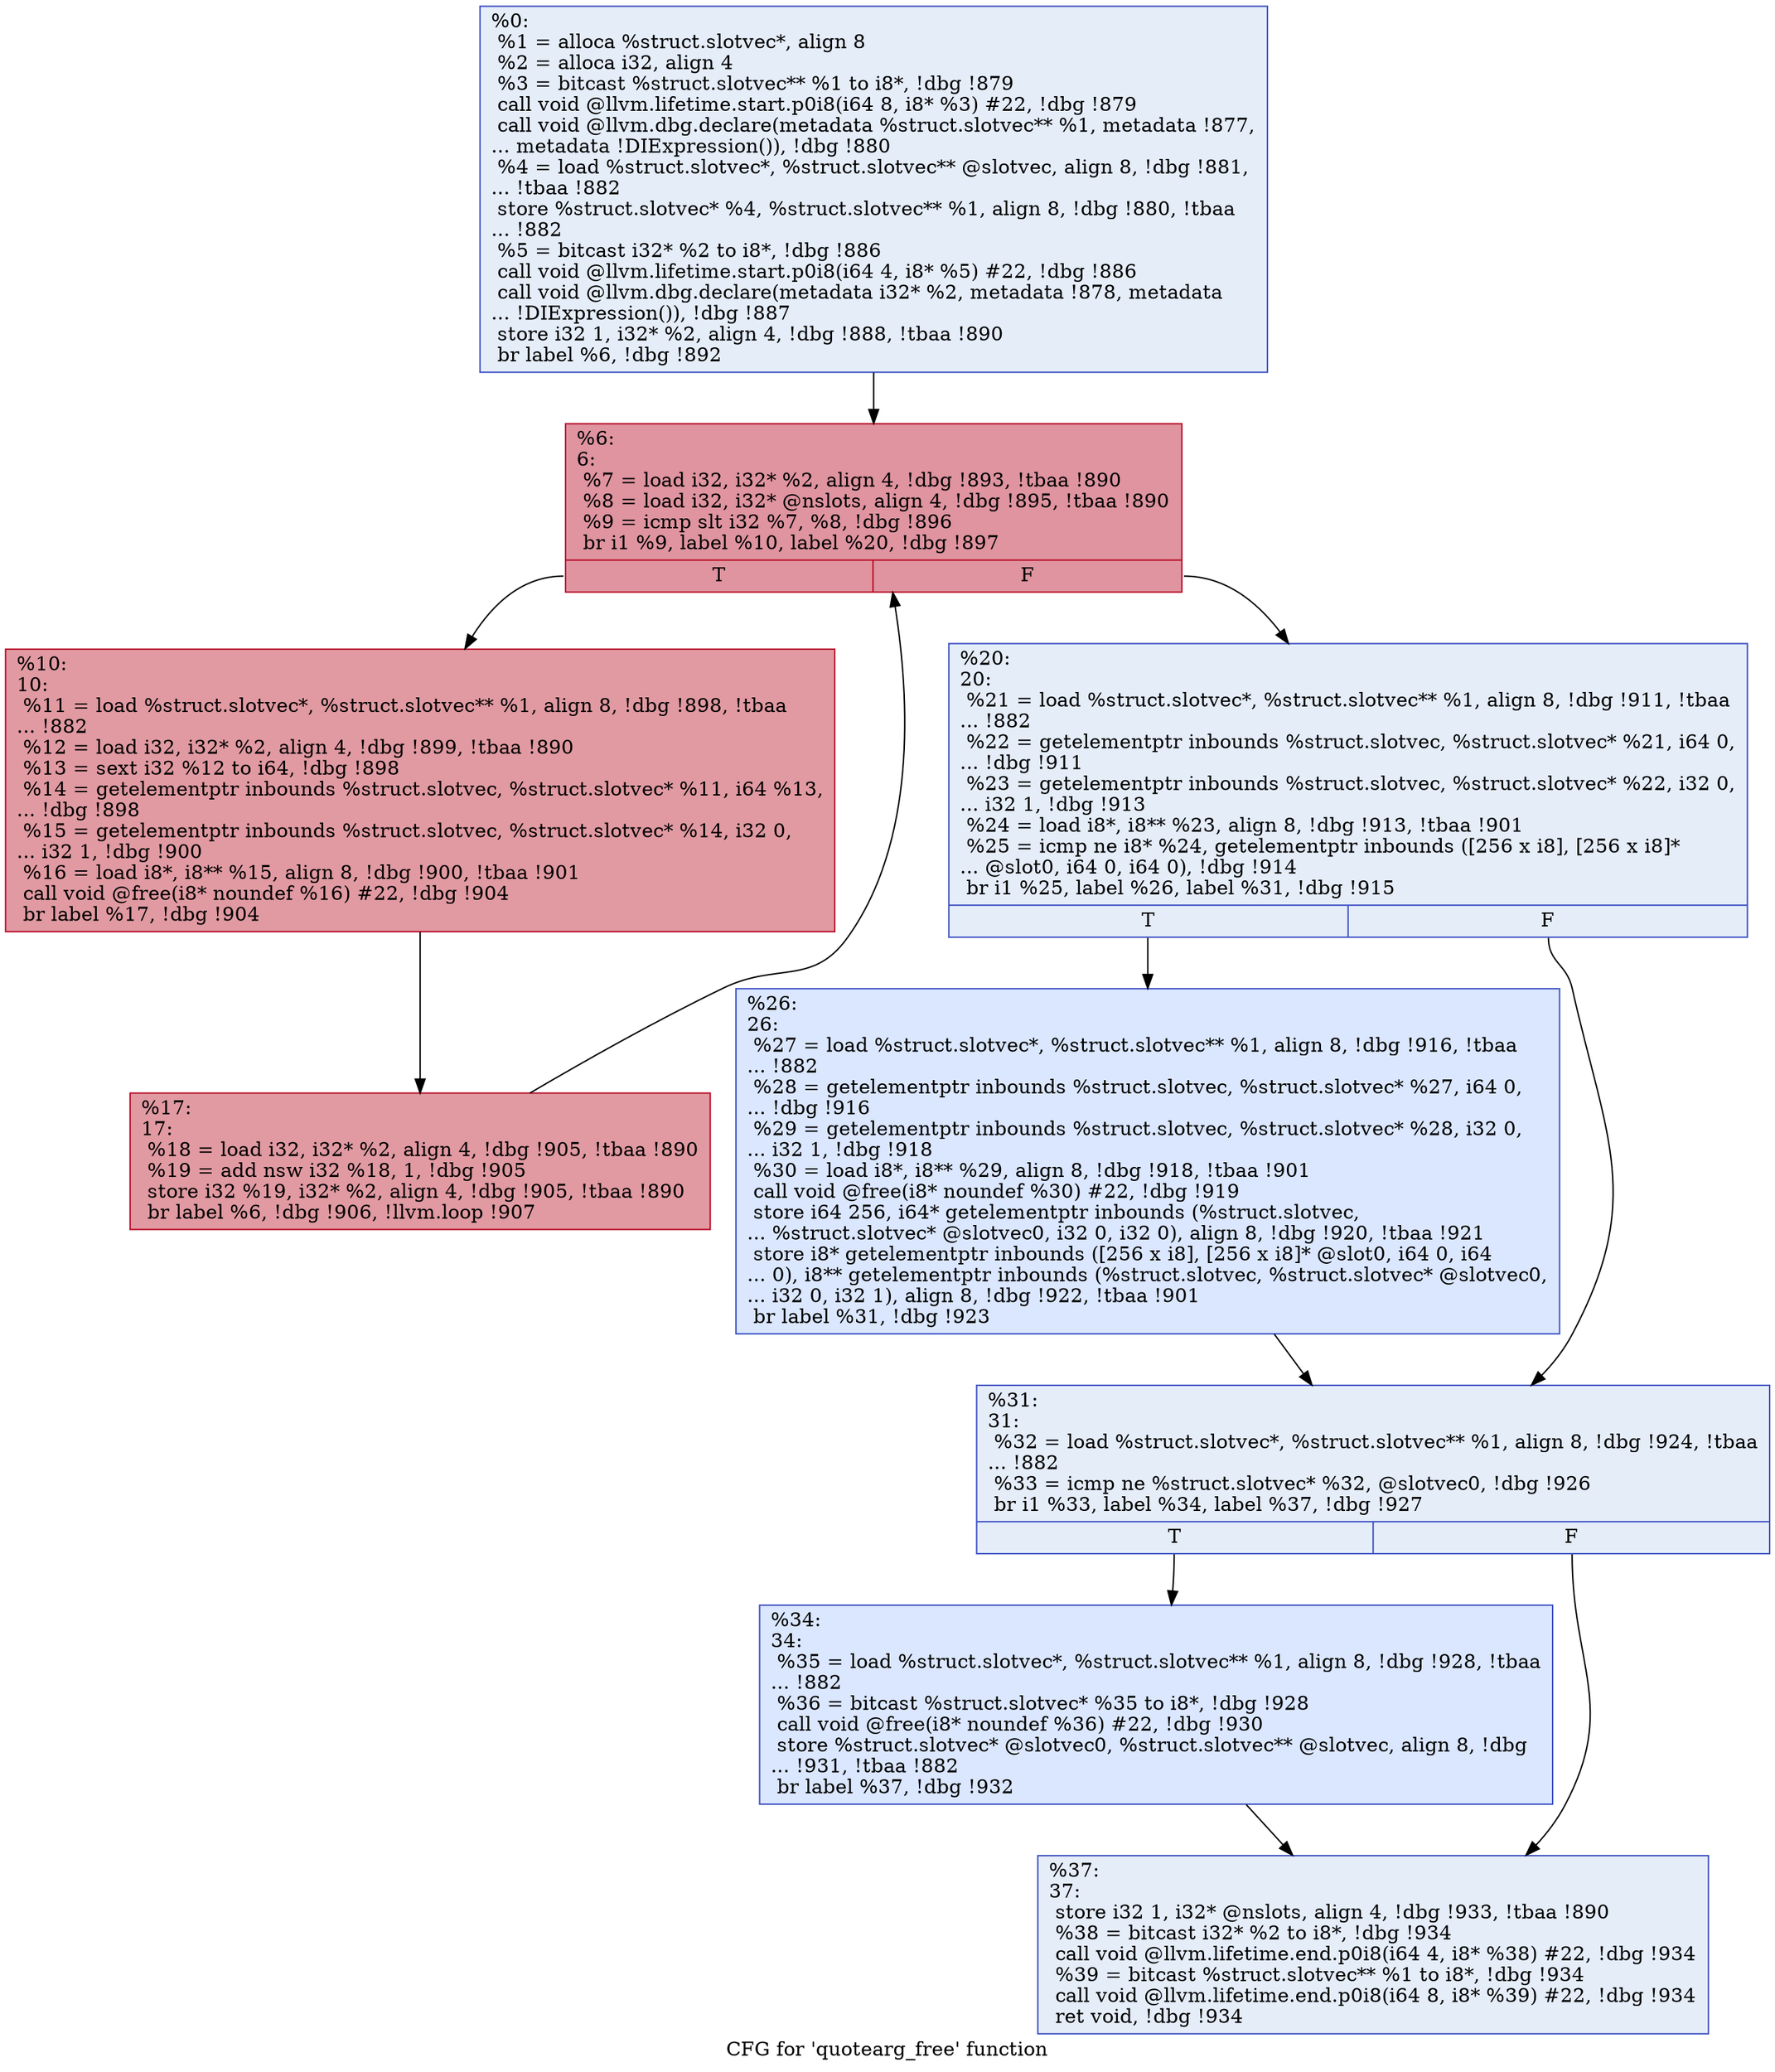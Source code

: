 digraph "CFG for 'quotearg_free' function" {
	label="CFG for 'quotearg_free' function";

	Node0x12c9bb0 [shape=record,color="#3d50c3ff", style=filled, fillcolor="#c5d6f270",label="{%0:\l  %1 = alloca %struct.slotvec*, align 8\l  %2 = alloca i32, align 4\l  %3 = bitcast %struct.slotvec** %1 to i8*, !dbg !879\l  call void @llvm.lifetime.start.p0i8(i64 8, i8* %3) #22, !dbg !879\l  call void @llvm.dbg.declare(metadata %struct.slotvec** %1, metadata !877,\l... metadata !DIExpression()), !dbg !880\l  %4 = load %struct.slotvec*, %struct.slotvec** @slotvec, align 8, !dbg !881,\l... !tbaa !882\l  store %struct.slotvec* %4, %struct.slotvec** %1, align 8, !dbg !880, !tbaa\l... !882\l  %5 = bitcast i32* %2 to i8*, !dbg !886\l  call void @llvm.lifetime.start.p0i8(i64 4, i8* %5) #22, !dbg !886\l  call void @llvm.dbg.declare(metadata i32* %2, metadata !878, metadata\l... !DIExpression()), !dbg !887\l  store i32 1, i32* %2, align 4, !dbg !888, !tbaa !890\l  br label %6, !dbg !892\l}"];
	Node0x12c9bb0 -> Node0x12c9c00;
	Node0x12c9c00 [shape=record,color="#b70d28ff", style=filled, fillcolor="#b70d2870",label="{%6:\l6:                                                \l  %7 = load i32, i32* %2, align 4, !dbg !893, !tbaa !890\l  %8 = load i32, i32* @nslots, align 4, !dbg !895, !tbaa !890\l  %9 = icmp slt i32 %7, %8, !dbg !896\l  br i1 %9, label %10, label %20, !dbg !897\l|{<s0>T|<s1>F}}"];
	Node0x12c9c00:s0 -> Node0x12c9c50;
	Node0x12c9c00:s1 -> Node0x12c9cf0;
	Node0x12c9c50 [shape=record,color="#b70d28ff", style=filled, fillcolor="#bb1b2c70",label="{%10:\l10:                                               \l  %11 = load %struct.slotvec*, %struct.slotvec** %1, align 8, !dbg !898, !tbaa\l... !882\l  %12 = load i32, i32* %2, align 4, !dbg !899, !tbaa !890\l  %13 = sext i32 %12 to i64, !dbg !898\l  %14 = getelementptr inbounds %struct.slotvec, %struct.slotvec* %11, i64 %13,\l... !dbg !898\l  %15 = getelementptr inbounds %struct.slotvec, %struct.slotvec* %14, i32 0,\l... i32 1, !dbg !900\l  %16 = load i8*, i8** %15, align 8, !dbg !900, !tbaa !901\l  call void @free(i8* noundef %16) #22, !dbg !904\l  br label %17, !dbg !904\l}"];
	Node0x12c9c50 -> Node0x12c9ca0;
	Node0x12c9ca0 [shape=record,color="#b70d28ff", style=filled, fillcolor="#bb1b2c70",label="{%17:\l17:                                               \l  %18 = load i32, i32* %2, align 4, !dbg !905, !tbaa !890\l  %19 = add nsw i32 %18, 1, !dbg !905\l  store i32 %19, i32* %2, align 4, !dbg !905, !tbaa !890\l  br label %6, !dbg !906, !llvm.loop !907\l}"];
	Node0x12c9ca0 -> Node0x12c9c00;
	Node0x12c9cf0 [shape=record,color="#3d50c3ff", style=filled, fillcolor="#c5d6f270",label="{%20:\l20:                                               \l  %21 = load %struct.slotvec*, %struct.slotvec** %1, align 8, !dbg !911, !tbaa\l... !882\l  %22 = getelementptr inbounds %struct.slotvec, %struct.slotvec* %21, i64 0,\l... !dbg !911\l  %23 = getelementptr inbounds %struct.slotvec, %struct.slotvec* %22, i32 0,\l... i32 1, !dbg !913\l  %24 = load i8*, i8** %23, align 8, !dbg !913, !tbaa !901\l  %25 = icmp ne i8* %24, getelementptr inbounds ([256 x i8], [256 x i8]*\l... @slot0, i64 0, i64 0), !dbg !914\l  br i1 %25, label %26, label %31, !dbg !915\l|{<s0>T|<s1>F}}"];
	Node0x12c9cf0:s0 -> Node0x12c9d40;
	Node0x12c9cf0:s1 -> Node0x12c9d90;
	Node0x12c9d40 [shape=record,color="#3d50c3ff", style=filled, fillcolor="#aec9fc70",label="{%26:\l26:                                               \l  %27 = load %struct.slotvec*, %struct.slotvec** %1, align 8, !dbg !916, !tbaa\l... !882\l  %28 = getelementptr inbounds %struct.slotvec, %struct.slotvec* %27, i64 0,\l... !dbg !916\l  %29 = getelementptr inbounds %struct.slotvec, %struct.slotvec* %28, i32 0,\l... i32 1, !dbg !918\l  %30 = load i8*, i8** %29, align 8, !dbg !918, !tbaa !901\l  call void @free(i8* noundef %30) #22, !dbg !919\l  store i64 256, i64* getelementptr inbounds (%struct.slotvec,\l... %struct.slotvec* @slotvec0, i32 0, i32 0), align 8, !dbg !920, !tbaa !921\l  store i8* getelementptr inbounds ([256 x i8], [256 x i8]* @slot0, i64 0, i64\l... 0), i8** getelementptr inbounds (%struct.slotvec, %struct.slotvec* @slotvec0,\l... i32 0, i32 1), align 8, !dbg !922, !tbaa !901\l  br label %31, !dbg !923\l}"];
	Node0x12c9d40 -> Node0x12c9d90;
	Node0x12c9d90 [shape=record,color="#3d50c3ff", style=filled, fillcolor="#c5d6f270",label="{%31:\l31:                                               \l  %32 = load %struct.slotvec*, %struct.slotvec** %1, align 8, !dbg !924, !tbaa\l... !882\l  %33 = icmp ne %struct.slotvec* %32, @slotvec0, !dbg !926\l  br i1 %33, label %34, label %37, !dbg !927\l|{<s0>T|<s1>F}}"];
	Node0x12c9d90:s0 -> Node0x12c9de0;
	Node0x12c9d90:s1 -> Node0x12c9e30;
	Node0x12c9de0 [shape=record,color="#3d50c3ff", style=filled, fillcolor="#aec9fc70",label="{%34:\l34:                                               \l  %35 = load %struct.slotvec*, %struct.slotvec** %1, align 8, !dbg !928, !tbaa\l... !882\l  %36 = bitcast %struct.slotvec* %35 to i8*, !dbg !928\l  call void @free(i8* noundef %36) #22, !dbg !930\l  store %struct.slotvec* @slotvec0, %struct.slotvec** @slotvec, align 8, !dbg\l... !931, !tbaa !882\l  br label %37, !dbg !932\l}"];
	Node0x12c9de0 -> Node0x12c9e30;
	Node0x12c9e30 [shape=record,color="#3d50c3ff", style=filled, fillcolor="#c5d6f270",label="{%37:\l37:                                               \l  store i32 1, i32* @nslots, align 4, !dbg !933, !tbaa !890\l  %38 = bitcast i32* %2 to i8*, !dbg !934\l  call void @llvm.lifetime.end.p0i8(i64 4, i8* %38) #22, !dbg !934\l  %39 = bitcast %struct.slotvec** %1 to i8*, !dbg !934\l  call void @llvm.lifetime.end.p0i8(i64 8, i8* %39) #22, !dbg !934\l  ret void, !dbg !934\l}"];
}
